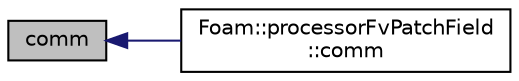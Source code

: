 digraph "comm"
{
  bgcolor="transparent";
  edge [fontname="Helvetica",fontsize="10",labelfontname="Helvetica",labelfontsize="10"];
  node [fontname="Helvetica",fontsize="10",shape=record];
  rankdir="LR";
  Node183 [label="comm",height=0.2,width=0.4,color="black", fillcolor="grey75", style="filled", fontcolor="black"];
  Node183 -> Node184 [dir="back",color="midnightblue",fontsize="10",style="solid",fontname="Helvetica"];
  Node184 [label="Foam::processorFvPatchField\l::comm",height=0.2,width=0.4,color="black",URL="$a22833.html#a8bdf05e14c00281ba14f0e1e24c2dd58",tooltip="Processor coupled interface functions. "];
}
